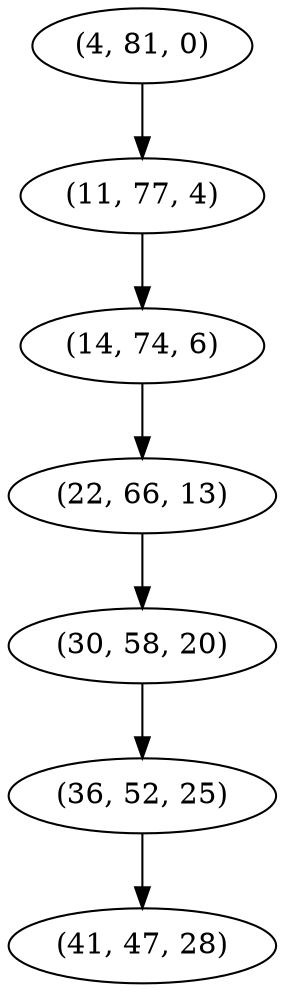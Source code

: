 digraph tree {
    "(4, 81, 0)";
    "(11, 77, 4)";
    "(14, 74, 6)";
    "(22, 66, 13)";
    "(30, 58, 20)";
    "(36, 52, 25)";
    "(41, 47, 28)";
    "(4, 81, 0)" -> "(11, 77, 4)";
    "(11, 77, 4)" -> "(14, 74, 6)";
    "(14, 74, 6)" -> "(22, 66, 13)";
    "(22, 66, 13)" -> "(30, 58, 20)";
    "(30, 58, 20)" -> "(36, 52, 25)";
    "(36, 52, 25)" -> "(41, 47, 28)";
}
